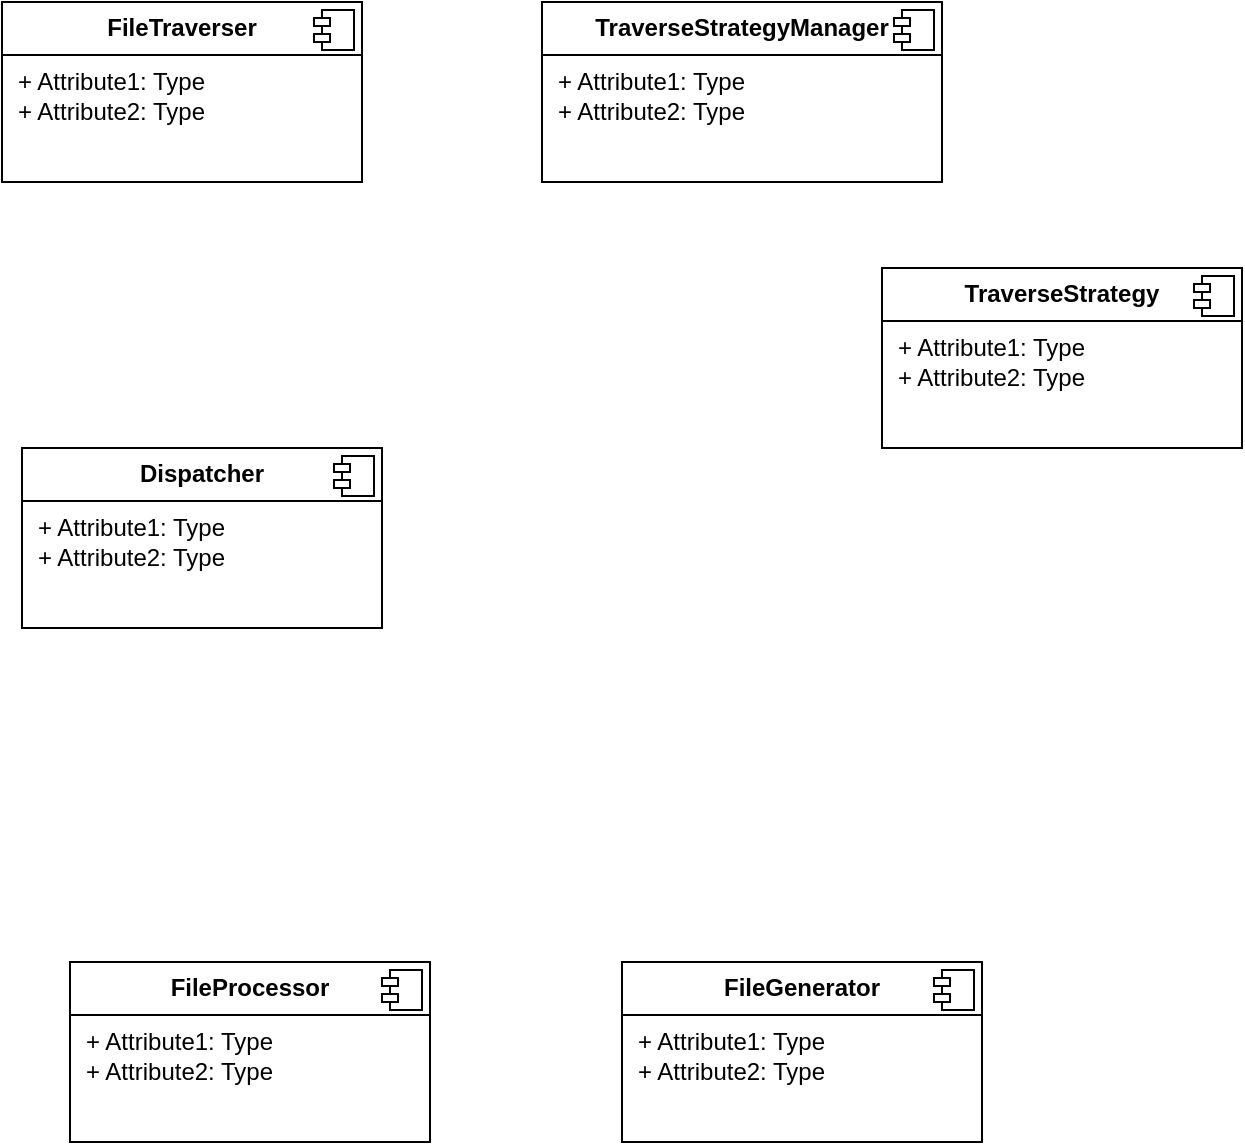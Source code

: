 <mxfile version="24.3.1" type="github">
  <diagram name="Page-1" id="e7e014a7-5840-1c2e-5031-d8a46d1fe8dd">
    <mxGraphModel dx="1077" dy="592" grid="1" gridSize="10" guides="1" tooltips="1" connect="1" arrows="1" fold="1" page="1" pageScale="1" pageWidth="1169" pageHeight="826" background="none" math="0" shadow="0">
      <root>
        <mxCell id="0" />
        <mxCell id="1" parent="0" />
        <mxCell id="0t4V10BTu9ClVdfivU5t-42" value="&lt;p style=&quot;margin:0px;margin-top:6px;text-align:center;&quot;&gt;&lt;b&gt;Dispatcher&lt;/b&gt;&lt;/p&gt;&lt;hr size=&quot;1&quot; style=&quot;border-style:solid;&quot;&gt;&lt;p style=&quot;margin:0px;margin-left:8px;&quot;&gt;+ Attribute1: Type&lt;br&gt;+ Attribute2: Type&lt;/p&gt;" style="align=left;overflow=fill;html=1;dropTarget=0;whiteSpace=wrap;" vertex="1" parent="1">
          <mxGeometry x="560" y="413" width="180" height="90" as="geometry" />
        </mxCell>
        <mxCell id="0t4V10BTu9ClVdfivU5t-43" value="" style="shape=component;jettyWidth=8;jettyHeight=4;" vertex="1" parent="0t4V10BTu9ClVdfivU5t-42">
          <mxGeometry x="1" width="20" height="20" relative="1" as="geometry">
            <mxPoint x="-24" y="4" as="offset" />
          </mxGeometry>
        </mxCell>
        <mxCell id="0t4V10BTu9ClVdfivU5t-56" value="&lt;p style=&quot;margin:0px;margin-top:6px;text-align:center;&quot;&gt;&lt;b&gt;FileTraverser&lt;/b&gt;&lt;/p&gt;&lt;hr size=&quot;1&quot; style=&quot;border-style:solid;&quot;&gt;&lt;p style=&quot;margin:0px;margin-left:8px;&quot;&gt;+ Attribute1: Type&lt;br&gt;+ Attribute2: Type&lt;/p&gt;" style="align=left;overflow=fill;html=1;dropTarget=0;whiteSpace=wrap;" vertex="1" parent="1">
          <mxGeometry x="550" y="190" width="180" height="90" as="geometry" />
        </mxCell>
        <mxCell id="0t4V10BTu9ClVdfivU5t-57" value="" style="shape=component;jettyWidth=8;jettyHeight=4;" vertex="1" parent="0t4V10BTu9ClVdfivU5t-56">
          <mxGeometry x="1" width="20" height="20" relative="1" as="geometry">
            <mxPoint x="-24" y="4" as="offset" />
          </mxGeometry>
        </mxCell>
        <mxCell id="0t4V10BTu9ClVdfivU5t-59" value="&lt;p style=&quot;margin:0px;margin-top:6px;text-align:center;&quot;&gt;&lt;b&gt;TraverseStrategyManager&lt;/b&gt;&lt;br&gt;&lt;/p&gt;&lt;hr size=&quot;1&quot; style=&quot;border-style:solid;&quot;&gt;&lt;p style=&quot;margin:0px;margin-left:8px;&quot;&gt;+ Attribute1: Type&lt;br&gt;+ Attribute2: Type&lt;/p&gt;" style="align=left;overflow=fill;html=1;dropTarget=0;whiteSpace=wrap;" vertex="1" parent="1">
          <mxGeometry x="820" y="190" width="200" height="90" as="geometry" />
        </mxCell>
        <mxCell id="0t4V10BTu9ClVdfivU5t-60" value="" style="shape=component;jettyWidth=8;jettyHeight=4;" vertex="1" parent="0t4V10BTu9ClVdfivU5t-59">
          <mxGeometry x="1" width="20" height="20" relative="1" as="geometry">
            <mxPoint x="-24" y="4" as="offset" />
          </mxGeometry>
        </mxCell>
        <mxCell id="0t4V10BTu9ClVdfivU5t-61" value="&lt;p style=&quot;margin:0px;margin-top:6px;text-align:center;&quot;&gt;&lt;b&gt;TraverseStrategy&lt;/b&gt;&lt;br&gt;&lt;/p&gt;&lt;hr size=&quot;1&quot; style=&quot;border-style:solid;&quot;&gt;&lt;p style=&quot;margin:0px;margin-left:8px;&quot;&gt;+ Attribute1: Type&lt;br&gt;+ Attribute2: Type&lt;/p&gt;" style="align=left;overflow=fill;html=1;dropTarget=0;whiteSpace=wrap;" vertex="1" parent="1">
          <mxGeometry x="990" y="323" width="180" height="90" as="geometry" />
        </mxCell>
        <mxCell id="0t4V10BTu9ClVdfivU5t-62" value="" style="shape=component;jettyWidth=8;jettyHeight=4;" vertex="1" parent="0t4V10BTu9ClVdfivU5t-61">
          <mxGeometry x="1" width="20" height="20" relative="1" as="geometry">
            <mxPoint x="-24" y="4" as="offset" />
          </mxGeometry>
        </mxCell>
        <mxCell id="0t4V10BTu9ClVdfivU5t-63" value="&lt;p style=&quot;margin:0px;margin-top:6px;text-align:center;&quot;&gt;&lt;b&gt;FileProcessor&lt;/b&gt;&lt;/p&gt;&lt;hr size=&quot;1&quot; style=&quot;border-style:solid;&quot;&gt;&lt;p style=&quot;margin:0px;margin-left:8px;&quot;&gt;+ Attribute1: Type&lt;br&gt;+ Attribute2: Type&lt;/p&gt;" style="align=left;overflow=fill;html=1;dropTarget=0;whiteSpace=wrap;" vertex="1" parent="1">
          <mxGeometry x="584" y="670" width="180" height="90" as="geometry" />
        </mxCell>
        <mxCell id="0t4V10BTu9ClVdfivU5t-64" value="" style="shape=component;jettyWidth=8;jettyHeight=4;" vertex="1" parent="0t4V10BTu9ClVdfivU5t-63">
          <mxGeometry x="1" width="20" height="20" relative="1" as="geometry">
            <mxPoint x="-24" y="4" as="offset" />
          </mxGeometry>
        </mxCell>
        <mxCell id="0t4V10BTu9ClVdfivU5t-65" value="&lt;p style=&quot;margin:0px;margin-top:6px;text-align:center;&quot;&gt;&lt;b&gt;FileGenerator&lt;/b&gt;&lt;/p&gt;&lt;hr size=&quot;1&quot; style=&quot;border-style:solid;&quot;&gt;&lt;p style=&quot;margin:0px;margin-left:8px;&quot;&gt;+ Attribute1: Type&lt;br&gt;+ Attribute2: Type&lt;/p&gt;" style="align=left;overflow=fill;html=1;dropTarget=0;whiteSpace=wrap;" vertex="1" parent="1">
          <mxGeometry x="860" y="670" width="180" height="90" as="geometry" />
        </mxCell>
        <mxCell id="0t4V10BTu9ClVdfivU5t-66" value="" style="shape=component;jettyWidth=8;jettyHeight=4;" vertex="1" parent="0t4V10BTu9ClVdfivU5t-65">
          <mxGeometry x="1" width="20" height="20" relative="1" as="geometry">
            <mxPoint x="-24" y="4" as="offset" />
          </mxGeometry>
        </mxCell>
      </root>
    </mxGraphModel>
  </diagram>
</mxfile>
